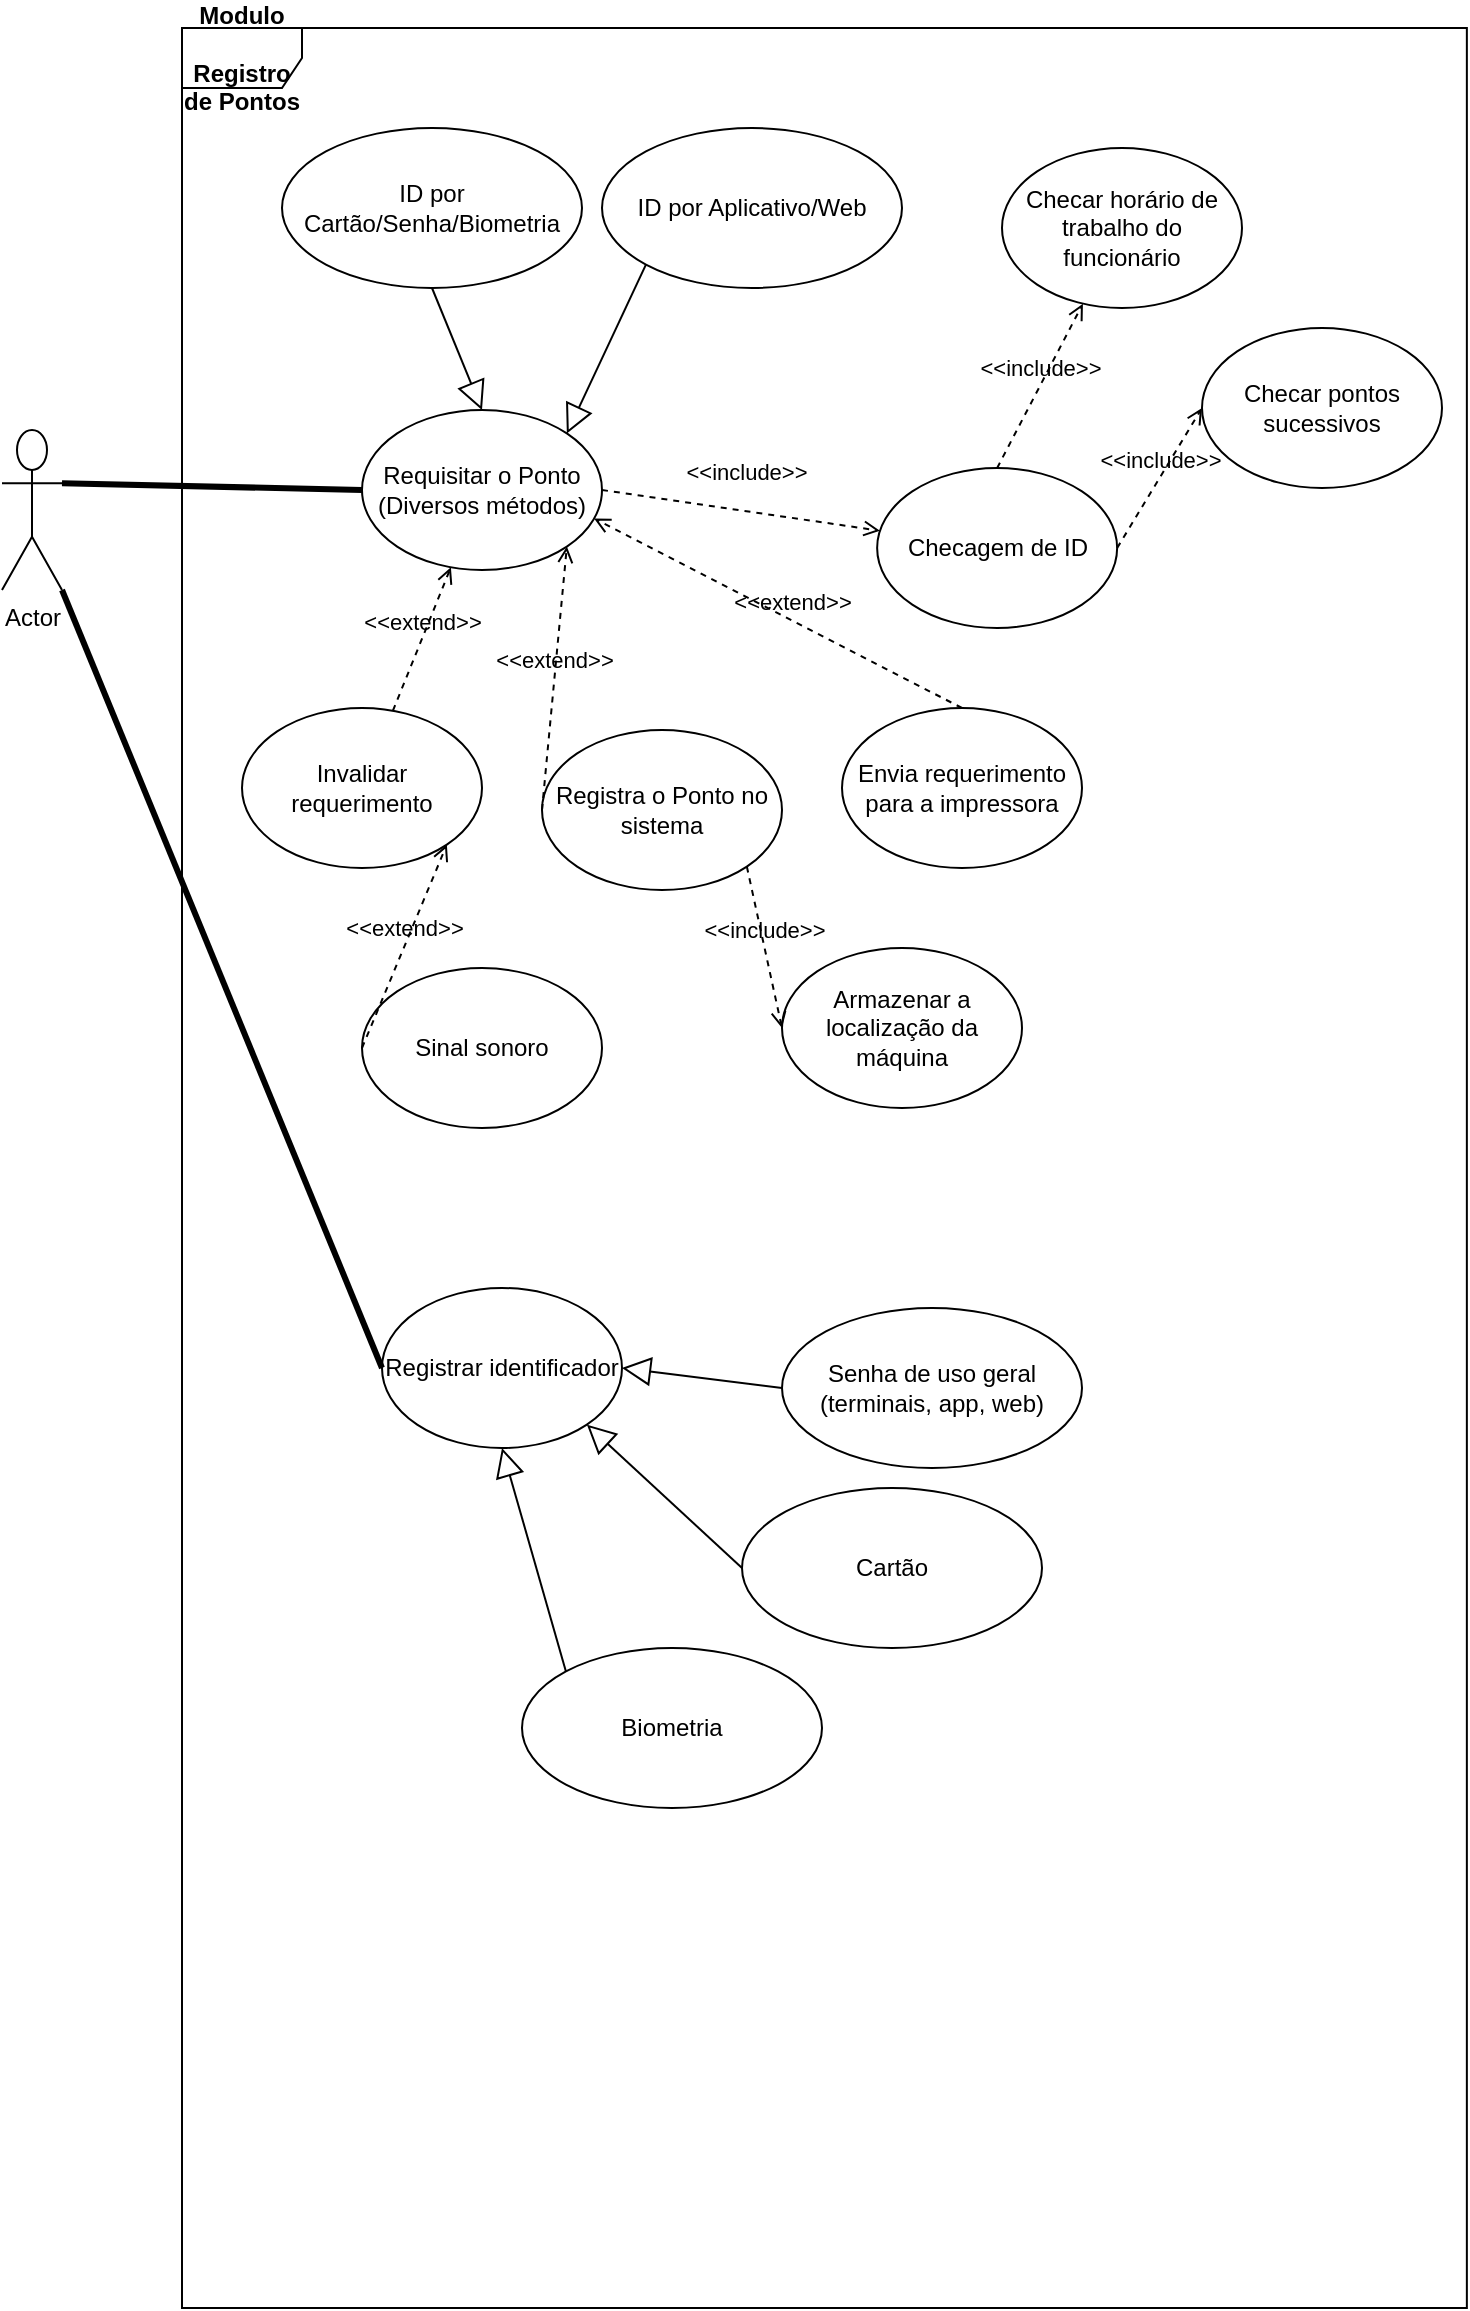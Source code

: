 <mxfile version="14.5.10" type="device"><diagram id="xMt4X_LHy3N_VaBiQdar" name="Page-1"><mxGraphModel dx="1138" dy="459" grid="1" gridSize="10" guides="1" tooltips="1" connect="1" arrows="1" fold="1" page="1" pageScale="1" pageWidth="827" pageHeight="1169" math="0" shadow="0"><root><mxCell id="0"/><mxCell id="1" parent="0"/><mxCell id="_1gRqPf9OUlvjhR0BVZI-47" value="&lt;span style=&quot;font-weight: 700&quot;&gt;Modulo&lt;/span&gt;&lt;br style=&quot;font-weight: 700&quot;&gt;&lt;br style=&quot;font-weight: 700&quot;&gt;&lt;span style=&quot;font-weight: 700 ; font-family: &amp;#34;helvetica&amp;#34;&quot;&gt;Registro de Pontos&lt;/span&gt;" style="shape=umlFrame;whiteSpace=wrap;html=1;" parent="1" vertex="1"><mxGeometry x="120" y="20" width="642.43" height="1140" as="geometry"/></mxCell><mxCell id="_1gRqPf9OUlvjhR0BVZI-4" value="Actor" style="shape=umlActor;verticalLabelPosition=bottom;verticalAlign=top;html=1;outlineConnect=0;" parent="1" vertex="1"><mxGeometry x="30" y="221" width="30" height="80" as="geometry"/></mxCell><mxCell id="_1gRqPf9OUlvjhR0BVZI-9" value="Requisitar o Ponto&lt;br&gt;(Diversos métodos)" style="ellipse;whiteSpace=wrap;html=1;" parent="1" vertex="1"><mxGeometry x="210" y="211" width="120" height="80" as="geometry"/></mxCell><mxCell id="_1gRqPf9OUlvjhR0BVZI-10" value="Checagem de ID" style="ellipse;whiteSpace=wrap;html=1;" parent="1" vertex="1"><mxGeometry x="467.57" y="240" width="120" height="80" as="geometry"/></mxCell><mxCell id="_1gRqPf9OUlvjhR0BVZI-11" value="&amp;lt;&amp;lt;include&amp;gt;&amp;gt;" style="html=1;verticalAlign=bottom;labelBackgroundColor=none;endArrow=open;endFill=0;dashed=1;exitX=1;exitY=0.5;exitDx=0;exitDy=0;" parent="1" source="_1gRqPf9OUlvjhR0BVZI-9" target="_1gRqPf9OUlvjhR0BVZI-10" edge="1"><mxGeometry x="0.013" y="10" width="160" relative="1" as="geometry"><mxPoint x="317.57" y="320" as="sourcePoint"/><mxPoint x="547.57" y="350" as="targetPoint"/><mxPoint as="offset"/></mxGeometry></mxCell><mxCell id="_1gRqPf9OUlvjhR0BVZI-12" value="Registra o Ponto no sistema" style="ellipse;whiteSpace=wrap;html=1;" parent="1" vertex="1"><mxGeometry x="300" y="371" width="120" height="80" as="geometry"/></mxCell><mxCell id="_1gRqPf9OUlvjhR0BVZI-14" value="Invalidar requerimento" style="ellipse;whiteSpace=wrap;html=1;" parent="1" vertex="1"><mxGeometry x="150" y="360" width="120" height="80" as="geometry"/></mxCell><mxCell id="_1gRqPf9OUlvjhR0BVZI-15" value="" style="endArrow=none;startArrow=none;endFill=0;startFill=0;endSize=8;html=1;verticalAlign=bottom;labelBackgroundColor=none;strokeWidth=3;exitX=1;exitY=0.333;exitDx=0;exitDy=0;exitPerimeter=0;entryX=0;entryY=0.5;entryDx=0;entryDy=0;" parent="1" source="_1gRqPf9OUlvjhR0BVZI-4" target="_1gRqPf9OUlvjhR0BVZI-9" edge="1"><mxGeometry width="160" relative="1" as="geometry"><mxPoint x="330" y="280" as="sourcePoint"/><mxPoint x="490" y="280" as="targetPoint"/></mxGeometry></mxCell><mxCell id="_1gRqPf9OUlvjhR0BVZI-20" value="Sinal sonoro" style="ellipse;whiteSpace=wrap;html=1;" parent="1" vertex="1"><mxGeometry x="210" y="490" width="120" height="80" as="geometry"/></mxCell><mxCell id="_1gRqPf9OUlvjhR0BVZI-21" value="&amp;lt;&amp;lt;extend&amp;gt;&amp;gt;" style="html=1;verticalAlign=bottom;labelBackgroundColor=none;endArrow=open;endFill=0;dashed=1;exitX=0;exitY=0.5;exitDx=0;exitDy=0;entryX=1;entryY=1;entryDx=0;entryDy=0;" parent="1" source="_1gRqPf9OUlvjhR0BVZI-20" target="_1gRqPf9OUlvjhR0BVZI-14" edge="1"><mxGeometry width="160" relative="1" as="geometry"><mxPoint x="330" y="270" as="sourcePoint"/><mxPoint x="490" y="270" as="targetPoint"/></mxGeometry></mxCell><mxCell id="_1gRqPf9OUlvjhR0BVZI-23" value="&amp;lt;&amp;lt;extend&amp;gt;&amp;gt;" style="html=1;verticalAlign=bottom;labelBackgroundColor=none;endArrow=open;endFill=0;dashed=1;entryX=1;entryY=1;entryDx=0;entryDy=0;exitX=0;exitY=0.5;exitDx=0;exitDy=0;" parent="1" source="_1gRqPf9OUlvjhR0BVZI-12" target="_1gRqPf9OUlvjhR0BVZI-9" edge="1"><mxGeometry width="160" relative="1" as="geometry"><mxPoint x="387.57" y="340" as="sourcePoint"/><mxPoint x="299.996" y="348.284" as="targetPoint"/></mxGeometry></mxCell><mxCell id="_1gRqPf9OUlvjhR0BVZI-24" value="&amp;lt;&amp;lt;extend&amp;gt;&amp;gt;" style="html=1;verticalAlign=bottom;labelBackgroundColor=none;endArrow=open;endFill=0;dashed=1;" parent="1" source="_1gRqPf9OUlvjhR0BVZI-14" target="_1gRqPf9OUlvjhR0BVZI-9" edge="1"><mxGeometry width="160" relative="1" as="geometry"><mxPoint x="330" y="270" as="sourcePoint"/><mxPoint x="490" y="270" as="targetPoint"/></mxGeometry></mxCell><mxCell id="_1gRqPf9OUlvjhR0BVZI-25" value="Envia requerimento para a impressora" style="ellipse;whiteSpace=wrap;html=1;" parent="1" vertex="1"><mxGeometry x="450" y="360" width="120" height="80" as="geometry"/></mxCell><mxCell id="_1gRqPf9OUlvjhR0BVZI-26" value="&amp;lt;&amp;lt;extend&amp;gt;&amp;gt;" style="html=1;verticalAlign=bottom;labelBackgroundColor=none;endArrow=open;endFill=0;dashed=1;entryX=0.967;entryY=0.678;entryDx=0;entryDy=0;exitX=0.5;exitY=0;exitDx=0;exitDy=0;entryPerimeter=0;" parent="1" source="_1gRqPf9OUlvjhR0BVZI-25" target="_1gRqPf9OUlvjhR0BVZI-9" edge="1"><mxGeometry x="-0.065" y="-1" width="160" relative="1" as="geometry"><mxPoint x="567.57" y="391" as="sourcePoint"/><mxPoint x="727.57" y="391" as="targetPoint"/><mxPoint y="1" as="offset"/></mxGeometry></mxCell><mxCell id="_1gRqPf9OUlvjhR0BVZI-27" value="ID por Cartão/Senha/Biometria" style="ellipse;whiteSpace=wrap;html=1;" parent="1" vertex="1"><mxGeometry x="170" y="70" width="150" height="80" as="geometry"/></mxCell><mxCell id="_1gRqPf9OUlvjhR0BVZI-28" value="" style="edgeStyle=none;html=1;endSize=12;endArrow=block;endFill=0;exitX=0.5;exitY=1;exitDx=0;exitDy=0;entryX=0.5;entryY=0;entryDx=0;entryDy=0;" parent="1" source="_1gRqPf9OUlvjhR0BVZI-27" target="_1gRqPf9OUlvjhR0BVZI-9" edge="1"><mxGeometry width="160" relative="1" as="geometry"><mxPoint x="150" y="140" as="sourcePoint"/><mxPoint x="310" y="140" as="targetPoint"/></mxGeometry></mxCell><mxCell id="_1gRqPf9OUlvjhR0BVZI-29" value="ID por Aplicativo/Web" style="ellipse;whiteSpace=wrap;html=1;" parent="1" vertex="1"><mxGeometry x="330" y="70" width="150" height="80" as="geometry"/></mxCell><mxCell id="_1gRqPf9OUlvjhR0BVZI-30" value="" style="edgeStyle=none;html=1;endSize=12;endArrow=block;endFill=0;exitX=0;exitY=1;exitDx=0;exitDy=0;entryX=1;entryY=0;entryDx=0;entryDy=0;" parent="1" source="_1gRqPf9OUlvjhR0BVZI-29" target="_1gRqPf9OUlvjhR0BVZI-9" edge="1"><mxGeometry width="160" relative="1" as="geometry"><mxPoint x="312.57" y="210" as="sourcePoint"/><mxPoint x="299.996" y="291.716" as="targetPoint"/></mxGeometry></mxCell><mxCell id="_1gRqPf9OUlvjhR0BVZI-31" value="Checar pontos sucessivos" style="ellipse;whiteSpace=wrap;html=1;" parent="1" vertex="1"><mxGeometry x="630" y="170" width="120" height="80" as="geometry"/></mxCell><mxCell id="_1gRqPf9OUlvjhR0BVZI-32" value="&amp;lt;&amp;lt;include&amp;gt;&amp;gt;" style="html=1;verticalAlign=bottom;labelBackgroundColor=none;endArrow=open;endFill=0;dashed=1;exitX=1;exitY=0.5;exitDx=0;exitDy=0;entryX=0;entryY=0.5;entryDx=0;entryDy=0;" parent="1" source="_1gRqPf9OUlvjhR0BVZI-10" target="_1gRqPf9OUlvjhR0BVZI-31" edge="1"><mxGeometry width="160" relative="1" as="geometry"><mxPoint x="387.57" y="320" as="sourcePoint"/><mxPoint x="547.57" y="320" as="targetPoint"/></mxGeometry></mxCell><mxCell id="_1gRqPf9OUlvjhR0BVZI-33" value="Checar horário de trabalho do funcionário" style="ellipse;whiteSpace=wrap;html=1;" parent="1" vertex="1"><mxGeometry x="530" y="80" width="120" height="80" as="geometry"/></mxCell><mxCell id="_1gRqPf9OUlvjhR0BVZI-34" value="&amp;lt;&amp;lt;include&amp;gt;&amp;gt;" style="html=1;verticalAlign=bottom;labelBackgroundColor=none;endArrow=open;endFill=0;dashed=1;exitX=0.5;exitY=0;exitDx=0;exitDy=0;" parent="1" source="_1gRqPf9OUlvjhR0BVZI-10" target="_1gRqPf9OUlvjhR0BVZI-33" edge="1"><mxGeometry width="160" relative="1" as="geometry"><mxPoint x="527.57" y="240" as="sourcePoint"/><mxPoint x="627.57" y="211" as="targetPoint"/></mxGeometry></mxCell><mxCell id="_1gRqPf9OUlvjhR0BVZI-35" value="Armazenar a localização da máquina" style="ellipse;whiteSpace=wrap;html=1;" parent="1" vertex="1"><mxGeometry x="420" y="480" width="120" height="80" as="geometry"/></mxCell><mxCell id="_1gRqPf9OUlvjhR0BVZI-37" value="Registrar identificador" style="ellipse;whiteSpace=wrap;html=1;" parent="1" vertex="1"><mxGeometry x="220" y="650" width="120" height="80" as="geometry"/></mxCell><mxCell id="_1gRqPf9OUlvjhR0BVZI-38" value="" style="endArrow=none;startArrow=none;endFill=0;startFill=0;endSize=8;html=1;verticalAlign=bottom;labelBackgroundColor=none;strokeWidth=3;exitX=1;exitY=1;exitDx=0;exitDy=0;exitPerimeter=0;entryX=0;entryY=0.5;entryDx=0;entryDy=0;" parent="1" source="_1gRqPf9OUlvjhR0BVZI-4" target="_1gRqPf9OUlvjhR0BVZI-37" edge="1"><mxGeometry width="160" relative="1" as="geometry"><mxPoint x="70" y="257.667" as="sourcePoint"/><mxPoint x="150" y="260" as="targetPoint"/></mxGeometry></mxCell><mxCell id="_1gRqPf9OUlvjhR0BVZI-39" value="Senha de uso geral (terminais, app, web)" style="ellipse;whiteSpace=wrap;html=1;" parent="1" vertex="1"><mxGeometry x="420" y="660" width="150" height="80" as="geometry"/></mxCell><mxCell id="_1gRqPf9OUlvjhR0BVZI-40" value="Cartão" style="ellipse;whiteSpace=wrap;html=1;" parent="1" vertex="1"><mxGeometry x="400" y="750" width="150" height="80" as="geometry"/></mxCell><mxCell id="_1gRqPf9OUlvjhR0BVZI-41" value="Biometria" style="ellipse;whiteSpace=wrap;html=1;" parent="1" vertex="1"><mxGeometry x="290" y="830" width="150" height="80" as="geometry"/></mxCell><mxCell id="_1gRqPf9OUlvjhR0BVZI-42" value="" style="edgeStyle=none;html=1;endSize=12;endArrow=block;endFill=0;exitX=0;exitY=0.5;exitDx=0;exitDy=0;entryX=1;entryY=0.5;entryDx=0;entryDy=0;" parent="1" source="_1gRqPf9OUlvjhR0BVZI-39" target="_1gRqPf9OUlvjhR0BVZI-37" edge="1"><mxGeometry width="160" relative="1" as="geometry"><mxPoint x="335" y="260" as="sourcePoint"/><mxPoint x="330" y="310" as="targetPoint"/></mxGeometry></mxCell><mxCell id="_1gRqPf9OUlvjhR0BVZI-43" value="" style="edgeStyle=none;html=1;endSize=12;endArrow=block;endFill=0;exitX=0;exitY=0.5;exitDx=0;exitDy=0;entryX=1;entryY=1;entryDx=0;entryDy=0;" parent="1" source="_1gRqPf9OUlvjhR0BVZI-40" target="_1gRqPf9OUlvjhR0BVZI-37" edge="1"><mxGeometry width="160" relative="1" as="geometry"><mxPoint x="450" y="660" as="sourcePoint"/><mxPoint x="342" y="738" as="targetPoint"/></mxGeometry></mxCell><mxCell id="_1gRqPf9OUlvjhR0BVZI-44" value="" style="edgeStyle=none;html=1;endSize=12;endArrow=block;endFill=0;entryX=0.5;entryY=1;entryDx=0;entryDy=0;exitX=0;exitY=0;exitDx=0;exitDy=0;" parent="1" source="_1gRqPf9OUlvjhR0BVZI-41" target="_1gRqPf9OUlvjhR0BVZI-37" edge="1"><mxGeometry width="160" relative="1" as="geometry"><mxPoint x="450" y="660" as="sourcePoint"/><mxPoint x="610" y="660" as="targetPoint"/></mxGeometry></mxCell><mxCell id="_1gRqPf9OUlvjhR0BVZI-46" value="&amp;lt;&amp;lt;include&amp;gt;&amp;gt;" style="html=1;verticalAlign=bottom;labelBackgroundColor=none;endArrow=open;endFill=0;dashed=1;exitX=1;exitY=1;exitDx=0;exitDy=0;entryX=0;entryY=0.5;entryDx=0;entryDy=0;" parent="1" source="_1gRqPf9OUlvjhR0BVZI-12" target="_1gRqPf9OUlvjhR0BVZI-35" edge="1"><mxGeometry width="160" relative="1" as="geometry"><mxPoint x="330" y="330" as="sourcePoint"/><mxPoint x="490" y="330" as="targetPoint"/></mxGeometry></mxCell></root></mxGraphModel></diagram></mxfile>